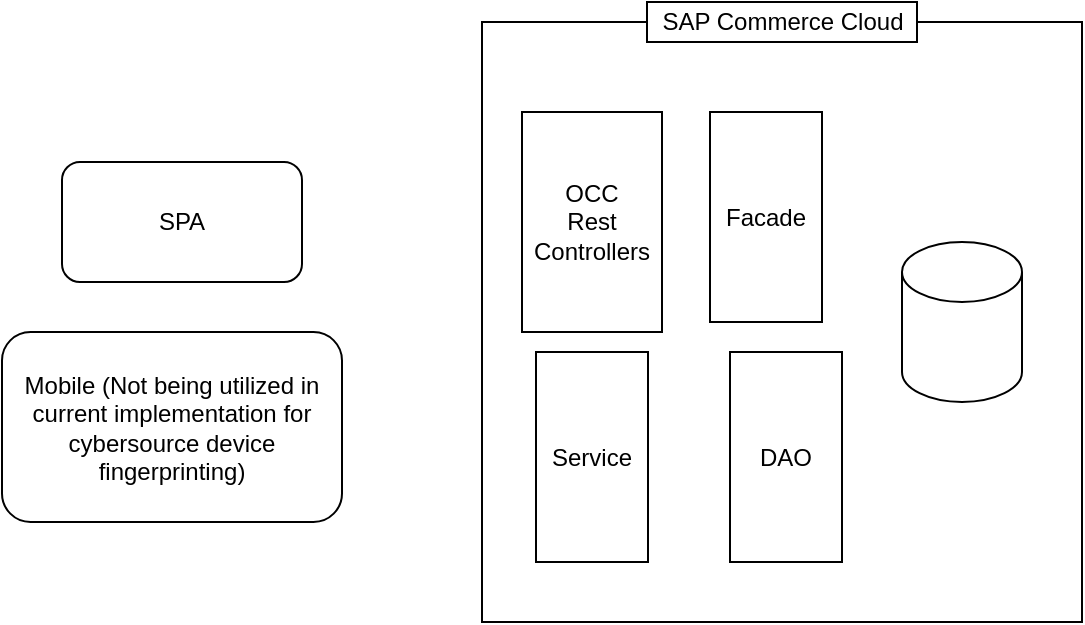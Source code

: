 <mxfile version="14.2.7" type="github">
  <diagram id="C5RBs43oDa-KdzZeNtuy" name="Page-1">
    <mxGraphModel dx="1665" dy="959" grid="1" gridSize="10" guides="1" tooltips="1" connect="1" arrows="1" fold="1" page="1" pageScale="1" pageWidth="827" pageHeight="1169" math="0" shadow="0">
      <root>
        <mxCell id="WIyWlLk6GJQsqaUBKTNV-0" />
        <mxCell id="WIyWlLk6GJQsqaUBKTNV-1" parent="WIyWlLk6GJQsqaUBKTNV-0" />
        <mxCell id="Gnpq8NItKPoNj1QM45Gr-0" value="SPA" style="rounded=1;whiteSpace=wrap;html=1;" vertex="1" parent="WIyWlLk6GJQsqaUBKTNV-1">
          <mxGeometry x="90" y="300" width="120" height="60" as="geometry" />
        </mxCell>
        <mxCell id="Gnpq8NItKPoNj1QM45Gr-1" value="" style="whiteSpace=wrap;html=1;aspect=fixed;" vertex="1" parent="WIyWlLk6GJQsqaUBKTNV-1">
          <mxGeometry x="300" y="230" width="300" height="300" as="geometry" />
        </mxCell>
        <mxCell id="Gnpq8NItKPoNj1QM45Gr-2" value="SAP Commerce Cloud" style="rounded=0;whiteSpace=wrap;html=1;" vertex="1" parent="WIyWlLk6GJQsqaUBKTNV-1">
          <mxGeometry x="382.5" y="220" width="135" height="20" as="geometry" />
        </mxCell>
        <mxCell id="Gnpq8NItKPoNj1QM45Gr-3" value="OCC&lt;br&gt;Rest Controllers" style="rounded=0;whiteSpace=wrap;html=1;" vertex="1" parent="WIyWlLk6GJQsqaUBKTNV-1">
          <mxGeometry x="320" y="275" width="70" height="110" as="geometry" />
        </mxCell>
        <mxCell id="Gnpq8NItKPoNj1QM45Gr-4" value="" style="shape=cylinder3;whiteSpace=wrap;html=1;boundedLbl=1;backgroundOutline=1;size=15;" vertex="1" parent="WIyWlLk6GJQsqaUBKTNV-1">
          <mxGeometry x="510" y="340" width="60" height="80" as="geometry" />
        </mxCell>
        <mxCell id="Gnpq8NItKPoNj1QM45Gr-7" value="Facade" style="rounded=0;whiteSpace=wrap;html=1;" vertex="1" parent="WIyWlLk6GJQsqaUBKTNV-1">
          <mxGeometry x="414" y="275" width="56" height="105" as="geometry" />
        </mxCell>
        <mxCell id="Gnpq8NItKPoNj1QM45Gr-8" value="Service" style="rounded=0;whiteSpace=wrap;html=1;" vertex="1" parent="WIyWlLk6GJQsqaUBKTNV-1">
          <mxGeometry x="327" y="395" width="56" height="105" as="geometry" />
        </mxCell>
        <mxCell id="Gnpq8NItKPoNj1QM45Gr-9" value="DAO" style="rounded=0;whiteSpace=wrap;html=1;" vertex="1" parent="WIyWlLk6GJQsqaUBKTNV-1">
          <mxGeometry x="424" y="395" width="56" height="105" as="geometry" />
        </mxCell>
        <mxCell id="Gnpq8NItKPoNj1QM45Gr-10" value="Mobile (Not being utilized in current implementation for cybersource device fingerprinting)" style="rounded=1;whiteSpace=wrap;html=1;" vertex="1" parent="WIyWlLk6GJQsqaUBKTNV-1">
          <mxGeometry x="60" y="385" width="170" height="95" as="geometry" />
        </mxCell>
      </root>
    </mxGraphModel>
  </diagram>
</mxfile>
